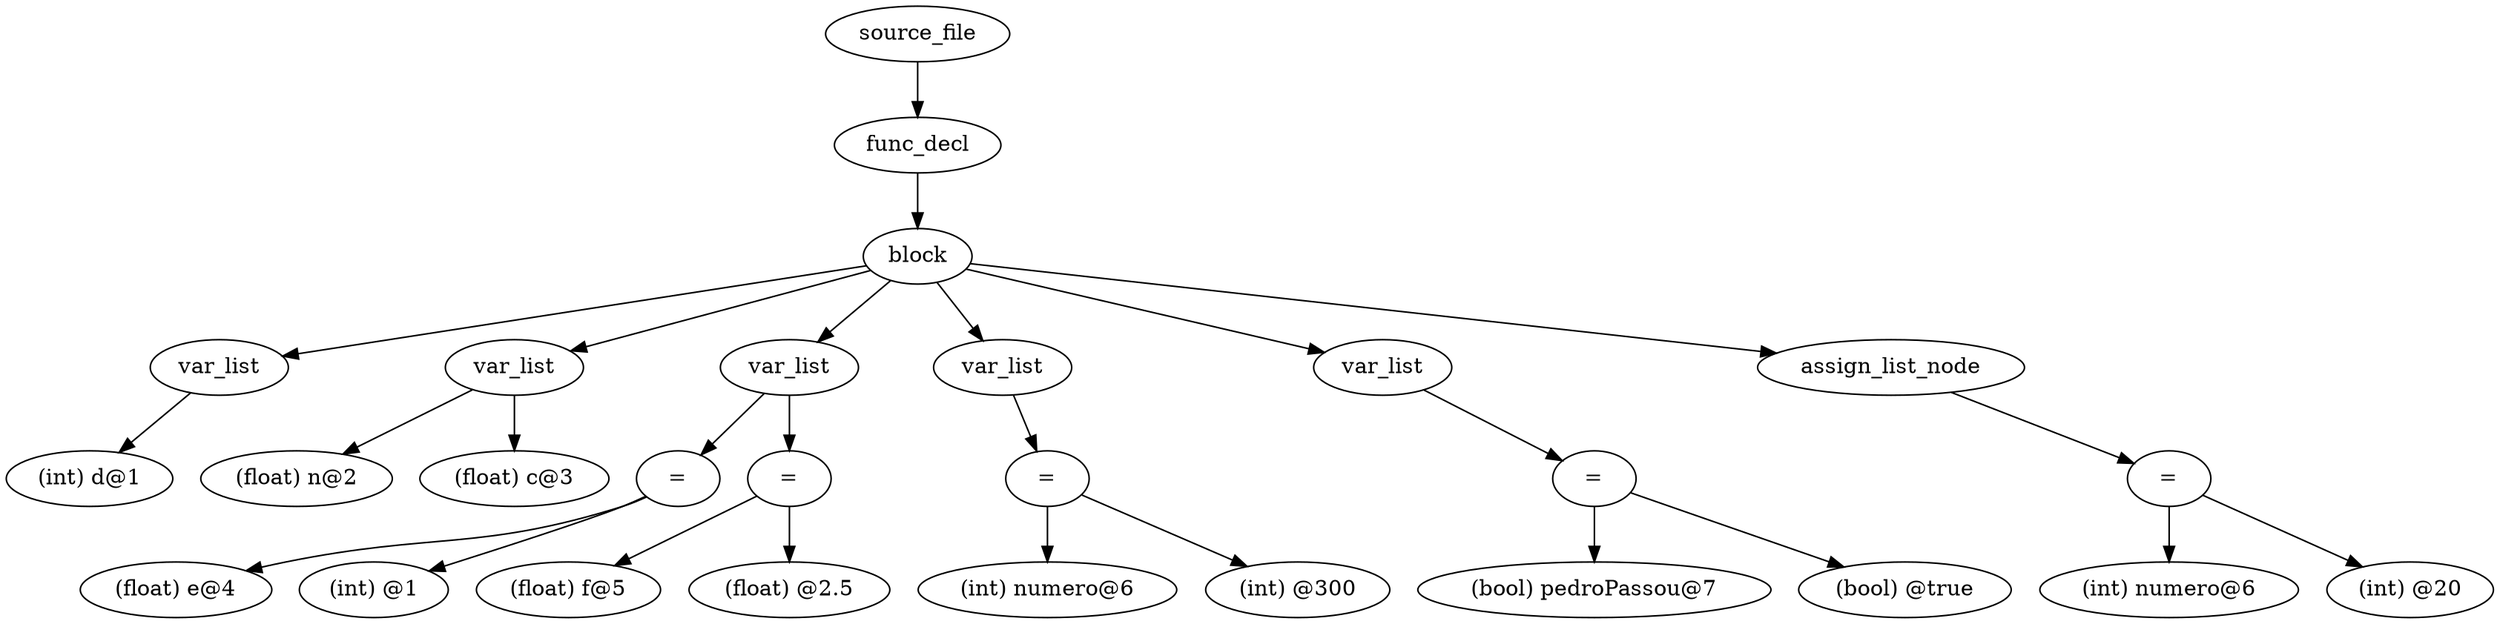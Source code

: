 digraph {
graph [ordering="out"];
node0[label="source_file"];
node1[label="func_decl"];
node2[label="block"];
node3[label="var_list"];
node4[label="(int) d@1"];
node3 -> node4;
node2 -> node3;
node5[label="var_list"];
node6[label="(float) n@2"];
node5 -> node6;
node7[label="(float) c@3"];
node5 -> node7;
node2 -> node5;
node8[label="var_list"];
node9[label="="];
node10[label="(float) e@4"];
node9 -> node10;
node11[label="(int) @1"];
node9 -> node11;
node8 -> node9;
node12[label="="];
node13[label="(float) f@5"];
node12 -> node13;
node14[label="(float) @2.5"];
node12 -> node14;
node8 -> node12;
node2 -> node8;
node15[label="var_list"];
node16[label="="];
node17[label="(int) numero@6"];
node16 -> node17;
node18[label="(int) @300"];
node16 -> node18;
node15 -> node16;
node2 -> node15;
node19[label="var_list"];
node20[label="="];
node21[label="(bool) pedroPassou@7"];
node20 -> node21;
node22[label="(bool) @true"];
node20 -> node22;
node19 -> node20;
node2 -> node19;
node23[label="assign_list_node"];
node24[label="="];
node25[label="(int) numero@6"];
node24 -> node25;
node26[label="(int) @20"];
node24 -> node26;
node23 -> node24;
node2 -> node23;
node1 -> node2;
node0 -> node1;
}
